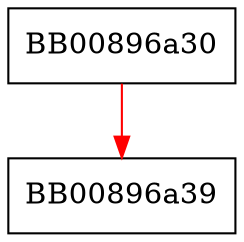 digraph __mempcpy_chk_ssse3 {
  node [shape="box"];
  graph [splines=ortho];
  BB00896a30 -> BB00896a39 [color="red"];
}
